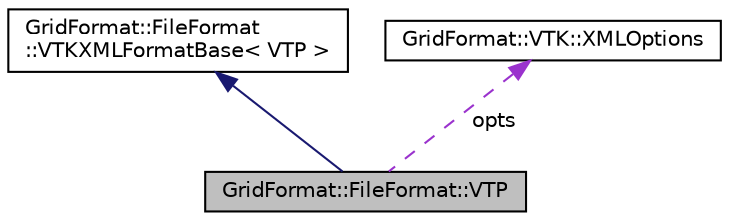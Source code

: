 digraph "GridFormat::FileFormat::VTP"
{
 // LATEX_PDF_SIZE
  edge [fontname="Helvetica",fontsize="10",labelfontname="Helvetica",labelfontsize="10"];
  node [fontname="Helvetica",fontsize="10",shape=record];
  Node1 [label="GridFormat::FileFormat::VTP",height=0.2,width=0.4,color="black", fillcolor="grey75", style="filled", fontcolor="black",tooltip="Selector for the .vtp/.pvtp file format for two-dimensional unstructured grids."];
  Node2 -> Node1 [dir="back",color="midnightblue",fontsize="10",style="solid",fontname="Helvetica"];
  Node2 [label="GridFormat::FileFormat\l::VTKXMLFormatBase\< VTP \>",height=0.2,width=0.4,color="black", fillcolor="white", style="filled",URL="$structGridFormat_1_1FileFormat_1_1VTKXMLFormatBase.html",tooltip=" "];
  Node3 -> Node1 [dir="back",color="darkorchid3",fontsize="10",style="dashed",label=" opts" ,fontname="Helvetica"];
  Node3 [label="GridFormat::VTK::XMLOptions",height=0.2,width=0.4,color="black", fillcolor="white", style="filled",URL="$structGridFormat_1_1VTK_1_1XMLOptions.html",tooltip="Options for VTK-XML files for setting the desired encoding, data format and compression."];
}
